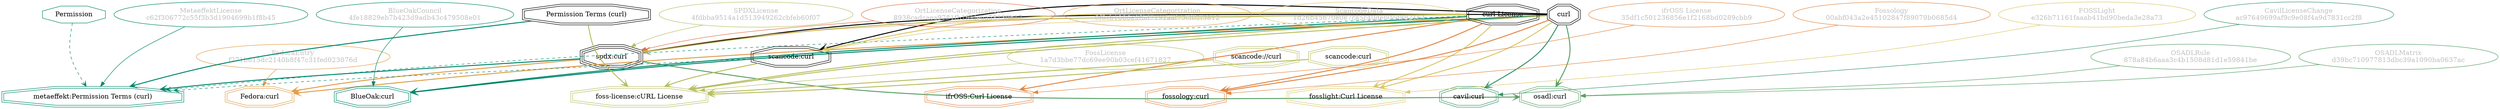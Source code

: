 strict digraph {
    node [shape=box];
    graph [splines=curved];
    4536 [label="SPDXLicense\n4fdbba9514a1d513949262cbfeb60f07"
         ,fontcolor=gray
         ,color="#b8bf62"
         ,fillcolor="beige;1"
         ,shape=ellipse];
    4537 [label="spdx:curl"
         ,shape=tripleoctagon];
    4538 [label=curl
         ,shape=doubleoctagon];
    4539 [label="curl License"
         ,shape=doubleoctagon];
    8546 [label="FedoraEntry\nf271b615dc2140b8f47c31fed023076d"
         ,fontcolor=gray
         ,color="#e09d4b"
         ,fillcolor="beige;1"
         ,shape=ellipse];
    8547 [label="Fedora:curl"
         ,color="#e09d4b"
         ,shape=doubleoctagon];
    8822 [label="BlueOakCouncil\n4fe18829eb7b423d9adb43c479508e01"
         ,fontcolor=gray
         ,color="#00876c"
         ,fillcolor="beige;1"
         ,shape=ellipse];
    8823 [label="BlueOak:curl"
         ,color="#00876c"
         ,shape=doubleoctagon];
    9768 [label="OSADLRule\n878a84b6aaa3c4b1508d81d1e59841be"
         ,fontcolor=gray
         ,color="#58a066"
         ,fillcolor="beige;1"
         ,shape=ellipse];
    9769 [label="osadl:curl"
         ,color="#58a066"
         ,shape=doubleoctagon];
    9840 [label="OSADLMatrix\nd39bc710977813dbc39a1090ba0637ac"
         ,fontcolor=gray
         ,color="#58a066"
         ,fillcolor="beige;1"
         ,shape=ellipse];
    14392 [label="ScancodeData\n1d26b45670e0e7ca5c40deb0cd882164"
          ,fontcolor=gray
          ,color="#dac767"
          ,fillcolor="beige;1"
          ,shape=ellipse];
    14393 [label="scancode:curl"
          ,shape=doubleoctagon];
    27473 [label="Fossology\n00abf043a2e45102847f89079b0685d4"
          ,fontcolor=gray
          ,color="#e18745"
          ,fillcolor="beige;1"
          ,shape=ellipse];
    27474 [label="fossology:curl"
          ,color="#e18745"
          ,shape=doubleoctagon];
    35285 [label="OrtLicenseCategorization\n8938cadcaea9781fb1f8de6a58130b17"
          ,fontcolor=gray
          ,color="#e06f45"
          ,fillcolor="beige;1"
          ,shape=ellipse];
    36283 [label="OrtLicenseCategorization\n9f8cb1886e9f6d7191aaf73cfb2f3812"
          ,fontcolor=gray
          ,color="#e09d4b"
          ,fillcolor="beige;1"
          ,shape=ellipse];
    36726 [label="CavilLicenseChange\nac97649699af9c9e08f4a9d7831cc2f8"
          ,fontcolor=gray
          ,color="#379469"
          ,fillcolor="beige;1"
          ,shape=ellipse];
    36727 [label="cavil:curl"
          ,color="#379469"
          ,shape=doubleoctagon];
    43464 [label=Permission
          ,color="#00876c"
          ,shape=octagon];
    47311 [label="MetaeffektLicense\nc62f306772c55f3b3d1904699b1f8b45"
          ,fontcolor=gray
          ,color="#00876c"
          ,fillcolor="beige;1"
          ,shape=ellipse];
    47312 [label="metaeffekt:Permission Terms (curl)"
          ,color="#00876c"
          ,shape=doubleoctagon];
    47313 [label="Permission Terms (curl)"
          ,shape=doubleoctagon];
    50907 [label="FossLicense\n1a7d3bbe77dc69ee90b03cef41671827"
          ,fontcolor=gray
          ,color="#b8bf62"
          ,fillcolor="beige;1"
          ,shape=ellipse];
    50908 [label="foss-license:cURL License"
          ,color="#b8bf62"
          ,shape=doubleoctagon];
    50909 [label="scancode://curl"
          ,color="#b8bf62"
          ,shape=doubleoctagon];
    50910 [label="scancode:curl"
          ,color="#b8bf62"
          ,shape=doubleoctagon];
    50964 [label="FOSSLight\ne326b71161faaab41bd90beda3e28a73"
          ,fontcolor=gray
          ,color="#dac767"
          ,fillcolor="beige;1"
          ,shape=ellipse];
    50965 [label="fosslight:Curl License"
          ,color="#dac767"
          ,shape=doubleoctagon];
    54426 [label="ifrOSS License\n35df1c501236856e1f2168bd0289cbb9"
          ,fontcolor=gray
          ,color="#e18745"
          ,fillcolor="beige;1"
          ,shape=ellipse];
    54427 [label="ifrOSS:Curl License"
          ,color="#e18745"
          ,shape=doubleoctagon];
    4536 -> 4537 [weight=0.5
                 ,color="#b8bf62"];
    4537 -> 8547 [style=bold
                 ,arrowhead=vee
                 ,weight=0.7
                 ,color="#e09d4b"];
    4537 -> 9769 [style=bold
                 ,arrowhead=vee
                 ,weight=0.7
                 ,color="#58a066"];
    4537 -> 47312 [style=bold
                  ,arrowhead=vee
                  ,weight=0.7
                  ,color="#00876c"];
    4538 -> 4537 [style=bold
                 ,arrowhead=vee
                 ,weight=0.7];
    4538 -> 8547 [style=bold
                 ,arrowhead=vee
                 ,weight=0.7
                 ,color="#e09d4b"];
    4538 -> 8823 [style=bold
                 ,arrowhead=vee
                 ,weight=0.7
                 ,color="#00876c"];
    4538 -> 9769 [style=bold
                 ,arrowhead=vee
                 ,weight=0.7
                 ,color="#58a066"];
    4538 -> 14393 [style=bold
                  ,arrowhead=vee
                  ,weight=0.7];
    4538 -> 27474 [style=bold
                  ,arrowhead=vee
                  ,weight=0.7
                  ,color="#e18745"];
    4538 -> 36727 [style=bold
                  ,arrowhead=vee
                  ,weight=0.7
                  ,color="#379469"];
    4538 -> 36727 [style=bold
                  ,arrowhead=vee
                  ,weight=0.7
                  ,color="#379469"];
    4538 -> 50908 [style=bold
                  ,arrowhead=vee
                  ,weight=0.7
                  ,color="#b8bf62"];
    4538 -> 50965 [style=bold
                  ,arrowhead=vee
                  ,weight=0.7
                  ,color="#dac767"];
    4539 -> 4537 [style=bold
                 ,arrowhead=vee
                 ,weight=0.7
                 ,color="#b8bf62"];
    4539 -> 8823 [style=bold
                 ,arrowhead=vee
                 ,weight=0.7
                 ,color="#00876c"];
    4539 -> 14393 [style=bold
                  ,arrowhead=vee
                  ,weight=0.7
                  ,color="#dac767"];
    4539 -> 27474 [style=bold
                  ,arrowhead=vee
                  ,weight=0.7
                  ,color="#e18745"];
    4539 -> 47312 [style=dashed
                  ,arrowhead=vee
                  ,weight=0.5
                  ,color="#00876c"];
    4539 -> 50908 [style=bold
                  ,arrowhead=vee
                  ,weight=0.7
                  ,color="#b8bf62"];
    4539 -> 50965 [style=bold
                  ,arrowhead=vee
                  ,weight=0.7
                  ,color="#dac767"];
    4539 -> 54427 [style=bold
                  ,arrowhead=vee
                  ,weight=0.7
                  ,color="#e18745"];
    4539 -> 54427 [style=bold
                  ,arrowhead=vee
                  ,weight=0.7
                  ,color="#e18745"];
    8546 -> 8547 [weight=0.5
                 ,color="#e09d4b"];
    8822 -> 8823 [weight=0.5
                 ,color="#00876c"];
    9768 -> 9769 [weight=0.5
                 ,color="#58a066"];
    9840 -> 9769 [weight=0.5
                 ,color="#58a066"];
    14392 -> 14393 [weight=0.5
                   ,color="#dac767"];
    14393 -> 47312 [style=dashed
                   ,arrowhead=vee
                   ,weight=0.5
                   ,color="#00876c"];
    14393 -> 50908 [style=bold
                   ,arrowhead=vee
                   ,weight=0.7
                   ,color="#b8bf62"];
    27473 -> 27474 [weight=0.5
                   ,color="#e18745"];
    35285 -> 4537 [weight=0.5
                  ,color="#e06f45"];
    36283 -> 4537 [weight=0.5
                  ,color="#e09d4b"];
    36726 -> 36727 [weight=0.5
                   ,color="#379469"];
    43464 -> 47312 [style=dashed
                   ,arrowhead=vee
                   ,weight=0.5
                   ,color="#00876c"];
    47311 -> 47312 [weight=0.5
                   ,color="#00876c"];
    47313 -> 47312 [style=bold
                   ,arrowhead=vee
                   ,weight=0.7
                   ,color="#00876c"];
    47313 -> 50908 [style=bold
                   ,arrowhead=vee
                   ,weight=0.7
                   ,color="#b8bf62"];
    50907 -> 50908 [weight=0.5
                   ,color="#b8bf62"];
    50909 -> 50908 [style=bold
                   ,arrowhead=vee
                   ,weight=0.7
                   ,color="#b8bf62"];
    50910 -> 50908 [style=bold
                   ,arrowhead=vee
                   ,weight=0.7
                   ,color="#b8bf62"];
    50964 -> 50965 [weight=0.5
                   ,color="#dac767"];
    54426 -> 54427 [weight=0.5
                   ,color="#e18745"];
}
